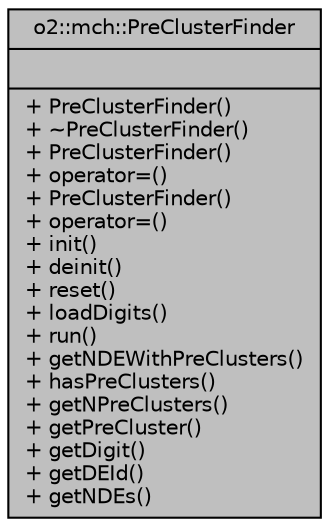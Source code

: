 digraph "o2::mch::PreClusterFinder"
{
 // INTERACTIVE_SVG=YES
  bgcolor="transparent";
  edge [fontname="Helvetica",fontsize="10",labelfontname="Helvetica",labelfontsize="10"];
  node [fontname="Helvetica",fontsize="10",shape=record];
  Node1 [label="{o2::mch::PreClusterFinder\n||+ PreClusterFinder()\l+ ~PreClusterFinder()\l+ PreClusterFinder()\l+ operator=()\l+ PreClusterFinder()\l+ operator=()\l+ init()\l+ deinit()\l+ reset()\l+ loadDigits()\l+ run()\l+ getNDEWithPreClusters()\l+ hasPreClusters()\l+ getNPreClusters()\l+ getPreCluster()\l+ getDigit()\l+ getDEId()\l+ getNDEs()\l}",height=0.2,width=0.4,color="black", fillcolor="grey75", style="filled" fontcolor="black"];
}
